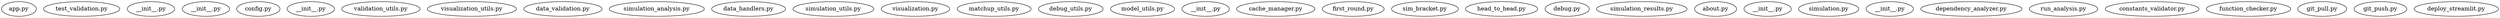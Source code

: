 strict digraph {
"app.py" [label="app.py"];
"tests/test_validation.py" [label="test_validation.py"];
"tests/__init__.py" [label="__init__.py"];
"streamlit_app/__init__.py" [label="__init__.py"];
"streamlit_app/config.py" [label="config.py"];
"streamlit_app/components/__init__.py" [label="__init__.py"];
"streamlit_app/utils/validation_utils.py" [label="validation_utils.py"];
"streamlit_app/utils/visualization_utils.py" [label="visualization_utils.py"];
"streamlit_app/utils/data_validation.py" [label="data_validation.py"];
"streamlit_app/utils/simulation_analysis.py" [label="simulation_analysis.py"];
"streamlit_app/utils/data_handlers.py" [label="data_handlers.py"];
"streamlit_app/utils/simulation_utils.py" [label="simulation_utils.py"];
"streamlit_app/utils/visualization.py" [label="visualization.py"];
"streamlit_app/utils/matchup_utils.py" [label="matchup_utils.py"];
"streamlit_app/utils/debug_utils.py" [label="debug_utils.py"];
"streamlit_app/utils/model_utils.py" [label="model_utils.py"];
"streamlit_app/utils/__init__.py" [label="__init__.py"];
"streamlit_app/utils/cache_manager.py" [label="cache_manager.py"];
"streamlit_app/pages/first_round.py" [label="first_round.py"];
"streamlit_app/pages/sim_bracket.py" [label="sim_bracket.py"];
"streamlit_app/pages/head_to_head.py" [label="head_to_head.py"];
"streamlit_app/pages/debug.py" [label="debug.py"];
"streamlit_app/pages/simulation_results.py" [label="simulation_results.py"];
"streamlit_app/pages/about.py" [label="about.py"];
"streamlit_app/pages/__init__.py" [label="__init__.py"];
"streamlit_app/models/simulation.py" [label="simulation.py"];
"streamlit_app/models/__init__.py" [label="__init__.py"];
"tools/dependency_analyzer.py" [label="dependency_analyzer.py"];
"tools/run_analysis.py" [label="run_analysis.py"];
"tools/constants_validator.py" [label="constants_validator.py"];
"tools/function_checker.py" [label="function_checker.py"];
"git/git_pull.py" [label="git_pull.py"];
"git/git_push.py" [label="git_push.py"];
"git/deploy_streamlit.py" [label="deploy_streamlit.py"];
}

